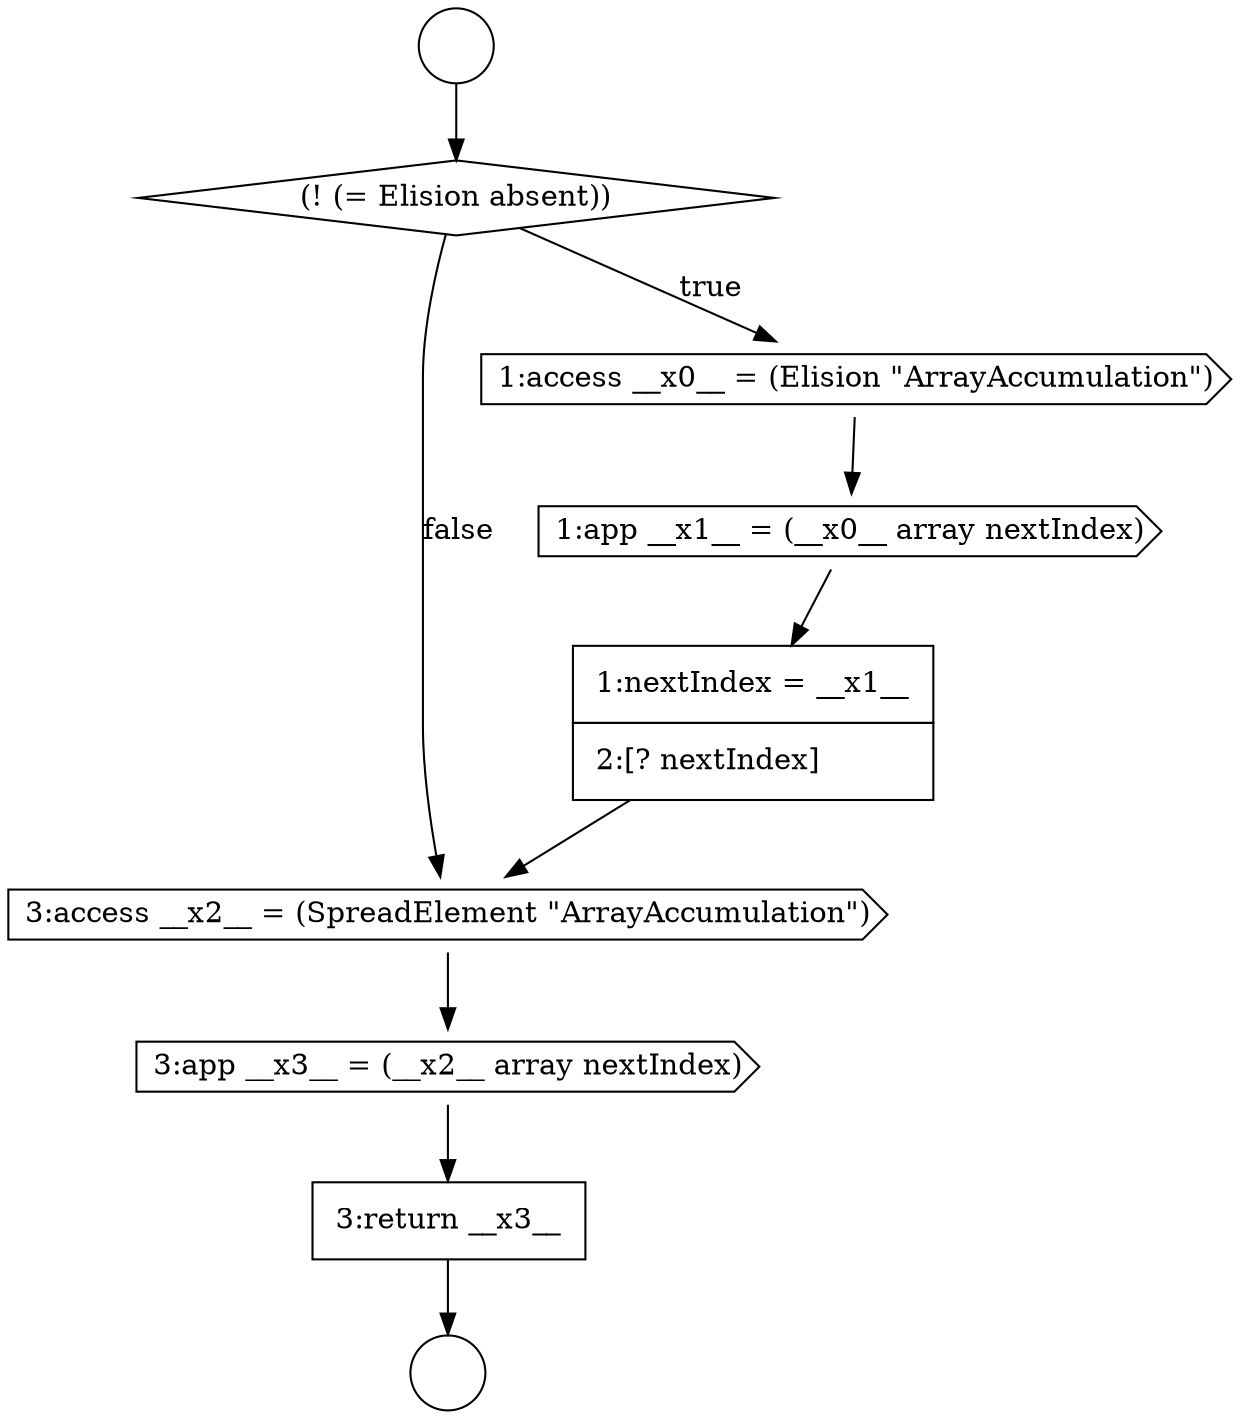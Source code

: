 digraph {
  node3905 [shape=none, margin=0, label=<<font color="black">
    <table border="0" cellborder="1" cellspacing="0" cellpadding="10">
      <tr><td align="left">3:return __x3__</td></tr>
    </table>
  </font>> color="black" fillcolor="white" style=filled]
  node3898 [shape=circle label=" " color="black" fillcolor="white" style=filled]
  node3902 [shape=none, margin=0, label=<<font color="black">
    <table border="0" cellborder="1" cellspacing="0" cellpadding="10">
      <tr><td align="left">1:nextIndex = __x1__</td></tr>
      <tr><td align="left">2:[? nextIndex]</td></tr>
    </table>
  </font>> color="black" fillcolor="white" style=filled]
  node3899 [shape=diamond, label=<<font color="black">(! (= Elision absent))</font>> color="black" fillcolor="white" style=filled]
  node3903 [shape=cds, label=<<font color="black">3:access __x2__ = (SpreadElement &quot;ArrayAccumulation&quot;)</font>> color="black" fillcolor="white" style=filled]
  node3900 [shape=cds, label=<<font color="black">1:access __x0__ = (Elision &quot;ArrayAccumulation&quot;)</font>> color="black" fillcolor="white" style=filled]
  node3904 [shape=cds, label=<<font color="black">3:app __x3__ = (__x2__ array nextIndex)</font>> color="black" fillcolor="white" style=filled]
  node3897 [shape=circle label=" " color="black" fillcolor="white" style=filled]
  node3901 [shape=cds, label=<<font color="black">1:app __x1__ = (__x0__ array nextIndex)</font>> color="black" fillcolor="white" style=filled]
  node3901 -> node3902 [ color="black"]
  node3902 -> node3903 [ color="black"]
  node3904 -> node3905 [ color="black"]
  node3899 -> node3900 [label=<<font color="black">true</font>> color="black"]
  node3899 -> node3903 [label=<<font color="black">false</font>> color="black"]
  node3900 -> node3901 [ color="black"]
  node3897 -> node3899 [ color="black"]
  node3903 -> node3904 [ color="black"]
  node3905 -> node3898 [ color="black"]
}
